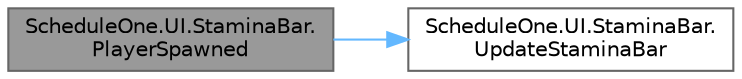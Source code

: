 digraph "ScheduleOne.UI.StaminaBar.PlayerSpawned"
{
 // LATEX_PDF_SIZE
  bgcolor="transparent";
  edge [fontname=Helvetica,fontsize=10,labelfontname=Helvetica,labelfontsize=10];
  node [fontname=Helvetica,fontsize=10,shape=box,height=0.2,width=0.4];
  rankdir="LR";
  Node1 [id="Node000001",label="ScheduleOne.UI.StaminaBar.\lPlayerSpawned",height=0.2,width=0.4,color="gray40", fillcolor="grey60", style="filled", fontcolor="black",tooltip=" "];
  Node1 -> Node2 [id="edge1_Node000001_Node000002",color="steelblue1",style="solid",tooltip=" "];
  Node2 [id="Node000002",label="ScheduleOne.UI.StaminaBar.\lUpdateStaminaBar",height=0.2,width=0.4,color="grey40", fillcolor="white", style="filled",URL="$class_schedule_one_1_1_u_i_1_1_stamina_bar.html#acb3105f1aa30f69d37428e5dd8d53464",tooltip=" "];
}

